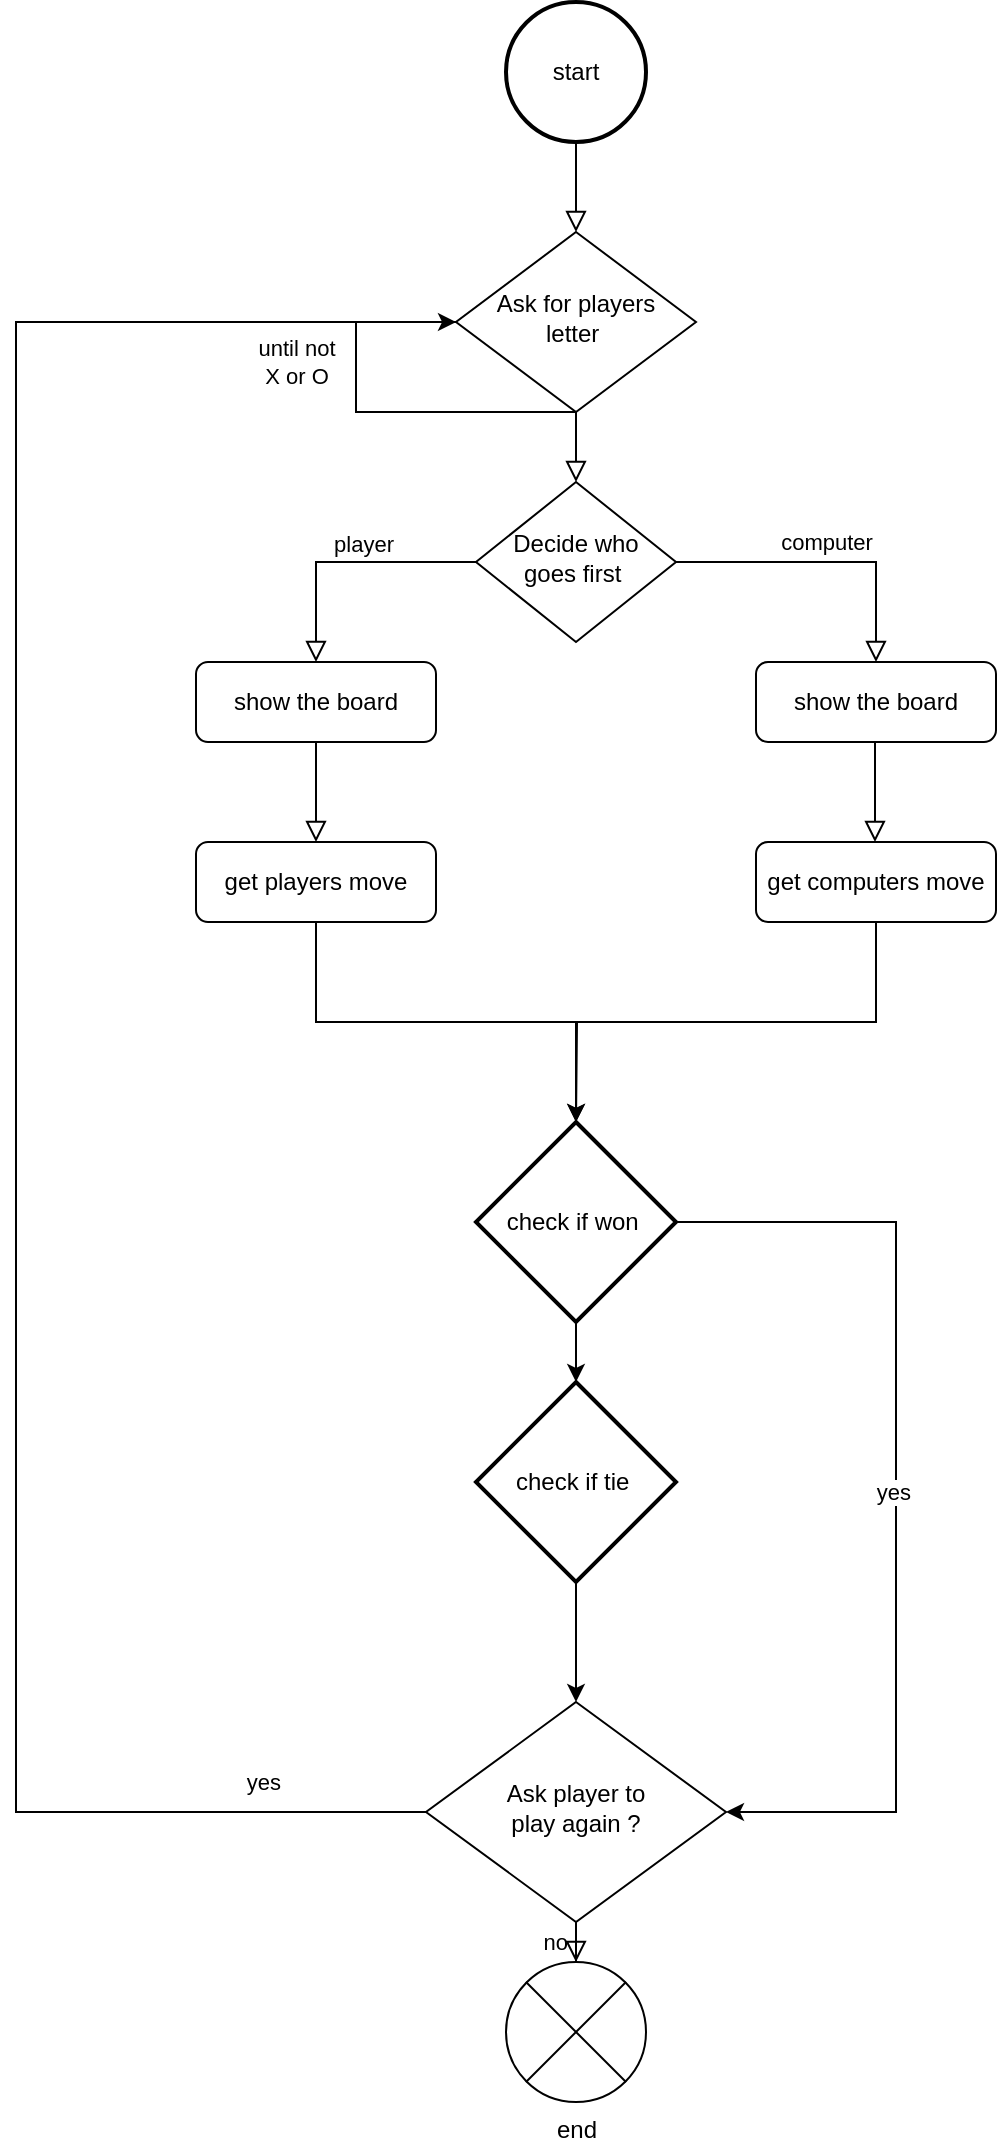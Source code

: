 <mxfile version="12.4.7" pages="2"><diagram id="C5RBs43oDa-KdzZeNtuy" name="Page-1"><mxGraphModel dx="786" dy="442" grid="1" gridSize="10" guides="1" tooltips="1" connect="1" arrows="1" fold="1" page="1" pageScale="1" pageWidth="827" pageHeight="1169" math="0" shadow="0"><root><mxCell id="WIyWlLk6GJQsqaUBKTNV-0"/><mxCell id="WIyWlLk6GJQsqaUBKTNV-1" parent="WIyWlLk6GJQsqaUBKTNV-0"/><mxCell id="WIyWlLk6GJQsqaUBKTNV-2" value="" style="rounded=0;html=1;jettySize=auto;orthogonalLoop=1;fontSize=11;endArrow=block;endFill=0;endSize=8;strokeWidth=1;shadow=0;labelBackgroundColor=none;edgeStyle=orthogonalEdgeStyle;exitX=0.5;exitY=1;exitDx=0;exitDy=0;exitPerimeter=0;" parent="WIyWlLk6GJQsqaUBKTNV-1" source="lDZWjXb-BybbWNUMHTIu-19" target="WIyWlLk6GJQsqaUBKTNV-6" edge="1"><mxGeometry relative="1" as="geometry"><mxPoint x="380" y="180" as="sourcePoint"/></mxGeometry></mxCell><mxCell id="WIyWlLk6GJQsqaUBKTNV-4" value="" style="rounded=0;html=1;jettySize=auto;orthogonalLoop=1;fontSize=11;endArrow=block;endFill=0;endSize=8;strokeWidth=1;shadow=0;labelBackgroundColor=none;edgeStyle=orthogonalEdgeStyle;" parent="WIyWlLk6GJQsqaUBKTNV-1" source="WIyWlLk6GJQsqaUBKTNV-6" target="WIyWlLk6GJQsqaUBKTNV-10" edge="1"><mxGeometry y="20" relative="1" as="geometry"><mxPoint as="offset"/></mxGeometry></mxCell><mxCell id="lDZWjXb-BybbWNUMHTIu-28" value="until not &lt;br&gt;X or O" style="edgeStyle=orthogonalEdgeStyle;rounded=0;orthogonalLoop=1;jettySize=auto;html=1;exitX=0.5;exitY=1;exitDx=0;exitDy=0;" edge="1" parent="WIyWlLk6GJQsqaUBKTNV-1" source="WIyWlLk6GJQsqaUBKTNV-6"><mxGeometry x="-0.016" y="-36" relative="1" as="geometry"><mxPoint x="330" y="270" as="targetPoint"/><Array as="points"><mxPoint x="270" y="315"/><mxPoint x="270" y="270"/><mxPoint x="380" y="270"/></Array><mxPoint x="-30" y="-16" as="offset"/></mxGeometry></mxCell><mxCell id="WIyWlLk6GJQsqaUBKTNV-6" value="Ask for players letter&amp;nbsp;" style="rhombus;whiteSpace=wrap;html=1;shadow=0;fontFamily=Helvetica;fontSize=12;align=center;strokeWidth=1;spacing=6;spacingTop=-4;" parent="WIyWlLk6GJQsqaUBKTNV-1" vertex="1"><mxGeometry x="320" y="225" width="120" height="90" as="geometry"/></mxCell><mxCell id="WIyWlLk6GJQsqaUBKTNV-8" value="player" style="rounded=0;html=1;jettySize=auto;orthogonalLoop=1;fontSize=11;endArrow=block;endFill=0;endSize=8;strokeWidth=1;shadow=0;labelBackgroundColor=none;edgeStyle=orthogonalEdgeStyle;labelPosition=left;verticalLabelPosition=top;align=right;verticalAlign=bottom;" parent="WIyWlLk6GJQsqaUBKTNV-1" source="WIyWlLk6GJQsqaUBKTNV-10" target="WIyWlLk6GJQsqaUBKTNV-11" edge="1"><mxGeometry x="-0.385" relative="1" as="geometry"><mxPoint as="offset"/></mxGeometry></mxCell><mxCell id="WIyWlLk6GJQsqaUBKTNV-9" value="computer" style="edgeStyle=orthogonalEdgeStyle;rounded=0;html=1;jettySize=auto;orthogonalLoop=1;fontSize=11;endArrow=block;endFill=0;endSize=8;strokeWidth=1;shadow=0;labelBackgroundColor=none;" parent="WIyWlLk6GJQsqaUBKTNV-1" source="WIyWlLk6GJQsqaUBKTNV-10" target="WIyWlLk6GJQsqaUBKTNV-12" edge="1"><mxGeometry y="10" relative="1" as="geometry"><mxPoint as="offset"/></mxGeometry></mxCell><mxCell id="WIyWlLk6GJQsqaUBKTNV-10" value="Decide who goes first&amp;nbsp;" style="rhombus;whiteSpace=wrap;html=1;shadow=0;fontFamily=Helvetica;fontSize=12;align=center;strokeWidth=1;spacing=6;spacingTop=-4;" parent="WIyWlLk6GJQsqaUBKTNV-1" vertex="1"><mxGeometry x="330" y="350" width="100" height="80" as="geometry"/></mxCell><mxCell id="WIyWlLk6GJQsqaUBKTNV-11" value="show the board" style="rounded=1;whiteSpace=wrap;html=1;fontSize=12;glass=0;strokeWidth=1;shadow=0;" parent="WIyWlLk6GJQsqaUBKTNV-1" vertex="1"><mxGeometry x="190" y="440" width="120" height="40" as="geometry"/></mxCell><mxCell id="WIyWlLk6GJQsqaUBKTNV-12" value="show the board" style="rounded=1;whiteSpace=wrap;html=1;fontSize=12;glass=0;strokeWidth=1;shadow=0;" parent="WIyWlLk6GJQsqaUBKTNV-1" vertex="1"><mxGeometry x="470" y="440" width="120" height="40" as="geometry"/></mxCell><mxCell id="lDZWjXb-BybbWNUMHTIu-3" value="" style="rounded=0;html=1;jettySize=auto;orthogonalLoop=1;fontSize=11;endArrow=block;endFill=0;endSize=8;strokeWidth=1;shadow=0;labelBackgroundColor=none;edgeStyle=orthogonalEdgeStyle;labelPosition=left;verticalLabelPosition=top;align=right;verticalAlign=bottom;" edge="1" parent="WIyWlLk6GJQsqaUBKTNV-1" source="WIyWlLk6GJQsqaUBKTNV-11"><mxGeometry x="-0.385" relative="1" as="geometry"><mxPoint as="offset"/><mxPoint x="330" y="570" as="sourcePoint"/><mxPoint x="250" y="530" as="targetPoint"/></mxGeometry></mxCell><mxCell id="lDZWjXb-BybbWNUMHTIu-4" value="" style="rounded=0;html=1;jettySize=auto;orthogonalLoop=1;fontSize=11;endArrow=block;endFill=0;endSize=8;strokeWidth=1;shadow=0;labelBackgroundColor=none;edgeStyle=orthogonalEdgeStyle;labelPosition=left;verticalLabelPosition=top;align=right;verticalAlign=bottom;" edge="1" parent="WIyWlLk6GJQsqaUBKTNV-1"><mxGeometry x="-0.385" relative="1" as="geometry"><mxPoint as="offset"/><mxPoint x="529.5" y="480" as="sourcePoint"/><mxPoint x="529.5" y="530" as="targetPoint"/></mxGeometry></mxCell><mxCell id="lDZWjXb-BybbWNUMHTIu-30" style="edgeStyle=orthogonalEdgeStyle;rounded=0;orthogonalLoop=1;jettySize=auto;html=1;exitX=0.5;exitY=1;exitDx=0;exitDy=0;entryX=0.5;entryY=0;entryDx=0;entryDy=0;entryPerimeter=0;" edge="1" parent="WIyWlLk6GJQsqaUBKTNV-1" source="lDZWjXb-BybbWNUMHTIu-5" target="lDZWjXb-BybbWNUMHTIu-29"><mxGeometry relative="1" as="geometry"/></mxCell><mxCell id="lDZWjXb-BybbWNUMHTIu-5" value="get players move" style="rounded=1;whiteSpace=wrap;html=1;fontSize=12;glass=0;strokeWidth=1;shadow=0;" vertex="1" parent="WIyWlLk6GJQsqaUBKTNV-1"><mxGeometry x="190" y="530" width="120" height="40" as="geometry"/></mxCell><mxCell id="lDZWjXb-BybbWNUMHTIu-31" style="edgeStyle=orthogonalEdgeStyle;rounded=0;orthogonalLoop=1;jettySize=auto;html=1;exitX=0.5;exitY=1;exitDx=0;exitDy=0;" edge="1" parent="WIyWlLk6GJQsqaUBKTNV-1" source="lDZWjXb-BybbWNUMHTIu-6"><mxGeometry relative="1" as="geometry"><mxPoint x="380" y="670" as="targetPoint"/></mxGeometry></mxCell><mxCell id="lDZWjXb-BybbWNUMHTIu-6" value="get computers move" style="rounded=1;whiteSpace=wrap;html=1;fontSize=12;glass=0;strokeWidth=1;shadow=0;" vertex="1" parent="WIyWlLk6GJQsqaUBKTNV-1"><mxGeometry x="470" y="530" width="120" height="40" as="geometry"/></mxCell><mxCell id="lDZWjXb-BybbWNUMHTIu-17" value="no&amp;nbsp;" style="rounded=0;html=1;jettySize=auto;orthogonalLoop=1;fontSize=11;endArrow=block;endFill=0;endSize=8;strokeWidth=1;shadow=0;labelBackgroundColor=none;edgeStyle=orthogonalEdgeStyle;labelPosition=left;verticalLabelPosition=top;align=right;verticalAlign=bottom;exitX=0.5;exitY=1;exitDx=0;exitDy=0;" edge="1" parent="WIyWlLk6GJQsqaUBKTNV-1" source="lDZWjXb-BybbWNUMHTIu-20" target="lDZWjXb-BybbWNUMHTIu-18"><mxGeometry x="-0.385" relative="1" as="geometry"><mxPoint as="offset"/><mxPoint x="240" y="1029" as="sourcePoint"/><mxPoint x="240" y="1079" as="targetPoint"/></mxGeometry></mxCell><mxCell id="lDZWjXb-BybbWNUMHTIu-18" value="end" style="verticalLabelPosition=bottom;verticalAlign=top;html=1;shape=mxgraph.flowchart.or;" vertex="1" parent="WIyWlLk6GJQsqaUBKTNV-1"><mxGeometry x="345" y="1090" width="70" height="70" as="geometry"/></mxCell><mxCell id="lDZWjXb-BybbWNUMHTIu-19" value="start" style="strokeWidth=2;html=1;shape=mxgraph.flowchart.start_2;whiteSpace=wrap;align=center;" vertex="1" parent="WIyWlLk6GJQsqaUBKTNV-1"><mxGeometry x="345" y="110" width="70" height="70" as="geometry"/></mxCell><mxCell id="lDZWjXb-BybbWNUMHTIu-27" value="yes&amp;nbsp;" style="edgeStyle=orthogonalEdgeStyle;rounded=0;orthogonalLoop=1;jettySize=auto;html=1;exitX=0;exitY=0.5;exitDx=0;exitDy=0;" edge="1" parent="WIyWlLk6GJQsqaUBKTNV-1" source="lDZWjXb-BybbWNUMHTIu-20"><mxGeometry x="-0.863" y="-15" relative="1" as="geometry"><mxPoint x="320" y="270" as="targetPoint"/><Array as="points"><mxPoint x="100" y="1015"/><mxPoint x="100" y="270"/></Array><mxPoint as="offset"/></mxGeometry></mxCell><mxCell id="lDZWjXb-BybbWNUMHTIu-20" value="Ask player to &lt;br&gt;play again ?" style="rhombus;whiteSpace=wrap;html=1;shadow=0;fontFamily=Helvetica;fontSize=12;align=center;strokeWidth=1;spacing=6;spacingTop=-4;" vertex="1" parent="WIyWlLk6GJQsqaUBKTNV-1"><mxGeometry x="305" y="960" width="150" height="110" as="geometry"/></mxCell><mxCell id="lDZWjXb-BybbWNUMHTIu-37" style="edgeStyle=orthogonalEdgeStyle;rounded=0;orthogonalLoop=1;jettySize=auto;html=1;exitX=0.5;exitY=1;exitDx=0;exitDy=0;exitPerimeter=0;entryX=0.5;entryY=0;entryDx=0;entryDy=0;entryPerimeter=0;" edge="1" parent="WIyWlLk6GJQsqaUBKTNV-1" source="lDZWjXb-BybbWNUMHTIu-29" target="lDZWjXb-BybbWNUMHTIu-32"><mxGeometry relative="1" as="geometry"/></mxCell><mxCell id="lDZWjXb-BybbWNUMHTIu-41" value="yes&amp;nbsp;" style="edgeStyle=orthogonalEdgeStyle;rounded=0;orthogonalLoop=1;jettySize=auto;html=1;exitX=1;exitY=0.5;exitDx=0;exitDy=0;exitPerimeter=0;entryX=1;entryY=0.5;entryDx=0;entryDy=0;" edge="1" parent="WIyWlLk6GJQsqaUBKTNV-1" source="lDZWjXb-BybbWNUMHTIu-29" target="lDZWjXb-BybbWNUMHTIu-20"><mxGeometry relative="1" as="geometry"><Array as="points"><mxPoint x="540" y="720"/><mxPoint x="540" y="1015"/></Array></mxGeometry></mxCell><mxCell id="lDZWjXb-BybbWNUMHTIu-29" value="check if won&amp;nbsp;" style="strokeWidth=2;html=1;shape=mxgraph.flowchart.decision;whiteSpace=wrap;align=center;" vertex="1" parent="WIyWlLk6GJQsqaUBKTNV-1"><mxGeometry x="330" y="670" width="100" height="100" as="geometry"/></mxCell><mxCell id="lDZWjXb-BybbWNUMHTIu-38" style="edgeStyle=orthogonalEdgeStyle;rounded=0;orthogonalLoop=1;jettySize=auto;html=1;exitX=0.5;exitY=1;exitDx=0;exitDy=0;exitPerimeter=0;entryX=0.5;entryY=0;entryDx=0;entryDy=0;" edge="1" parent="WIyWlLk6GJQsqaUBKTNV-1" source="lDZWjXb-BybbWNUMHTIu-32" target="lDZWjXb-BybbWNUMHTIu-20"><mxGeometry relative="1" as="geometry"/></mxCell><mxCell id="lDZWjXb-BybbWNUMHTIu-32" value="check if tie&amp;nbsp;" style="strokeWidth=2;html=1;shape=mxgraph.flowchart.decision;whiteSpace=wrap;align=center;" vertex="1" parent="WIyWlLk6GJQsqaUBKTNV-1"><mxGeometry x="330" y="800" width="100" height="100" as="geometry"/></mxCell></root></mxGraphModel></diagram><diagram id="3WuUnWHwP273LHk-gY3x" name="Page-2"><mxGraphModel dx="1310" dy="737" grid="1" gridSize="10" guides="1" tooltips="1" connect="1" arrows="1" fold="1" page="1" pageScale="1" pageWidth="850" pageHeight="1100" math="0" shadow="0"><root><mxCell id="qS6D0b1IJG6g077Gj8W1-0"/><mxCell id="qS6D0b1IJG6g077Gj8W1-1" parent="qS6D0b1IJG6g077Gj8W1-0"/><mxCell id="qS6D0b1IJG6g077Gj8W1-2" value="" style="endArrow=none;dashed=1;html=1;" edge="1" parent="qS6D0b1IJG6g077Gj8W1-1" source="gnySxpqTvjyQMmJb-Cm0-1" target="qS6D0b1IJG6g077Gj8W1-3"><mxGeometry width="50" height="50" relative="1" as="geometry"><mxPoint x="70" y="560" as="sourcePoint"/><mxPoint x="70" y="100" as="targetPoint"/></mxGeometry></mxCell><mxCell id="qS6D0b1IJG6g077Gj8W1-3" value="Tic Tac Toe Game" style="rounded=0;whiteSpace=wrap;html=1;" vertex="1" parent="qS6D0b1IJG6g077Gj8W1-1"><mxGeometry x="10" y="40" width="120" height="60" as="geometry"/></mxCell><mxCell id="qS6D0b1IJG6g077Gj8W1-4" value="" style="endArrow=none;dashed=1;html=1;" edge="1" parent="qS6D0b1IJG6g077Gj8W1-1" target="qS6D0b1IJG6g077Gj8W1-5" source="gnySxpqTvjyQMmJb-Cm0-4"><mxGeometry width="50" height="50" relative="1" as="geometry"><mxPoint x="360" y="560" as="sourcePoint"/><mxPoint x="360" y="140" as="targetPoint"/></mxGeometry></mxCell><mxCell id="qS6D0b1IJG6g077Gj8W1-5" value="get player/ computer move" style="rounded=0;whiteSpace=wrap;html=1;" vertex="1" parent="qS6D0b1IJG6g077Gj8W1-1"><mxGeometry x="300" y="80" width="120" height="60" as="geometry"/></mxCell><mxCell id="qS6D0b1IJG6g077Gj8W1-6" value="" style="endArrow=none;dashed=1;html=1;" edge="1" parent="qS6D0b1IJG6g077Gj8W1-1" target="qS6D0b1IJG6g077Gj8W1-7" source="gnySxpqTvjyQMmJb-Cm0-6"><mxGeometry width="50" height="50" relative="1" as="geometry"><mxPoint x="640" y="560" as="sourcePoint"/><mxPoint x="640" y="180" as="targetPoint"/></mxGeometry></mxCell><mxCell id="qS6D0b1IJG6g077Gj8W1-7" value="makemove" style="rounded=0;whiteSpace=wrap;html=1;" vertex="1" parent="qS6D0b1IJG6g077Gj8W1-1"><mxGeometry x="580" y="120" width="120" height="60" as="geometry"/></mxCell><mxCell id="gnySxpqTvjyQMmJb-Cm0-1" value="" style="rounded=1;whiteSpace=wrap;html=1;align=right;direction=south;fillColor=#dae8fc;strokeColor=#6c8ebf;" vertex="1" parent="qS6D0b1IJG6g077Gj8W1-1"><mxGeometry x="55" y="200" width="30" height="120" as="geometry"/></mxCell><mxCell id="gnySxpqTvjyQMmJb-Cm0-2" value="" style="endArrow=none;dashed=1;html=1;" edge="1" parent="qS6D0b1IJG6g077Gj8W1-1" target="gnySxpqTvjyQMmJb-Cm0-1"><mxGeometry width="50" height="50" relative="1" as="geometry"><mxPoint x="70" y="560" as="sourcePoint"/><mxPoint x="70" y="100" as="targetPoint"/></mxGeometry></mxCell><mxCell id="gnySxpqTvjyQMmJb-Cm0-3" value="" style="endArrow=classic;html=1;" edge="1" parent="qS6D0b1IJG6g077Gj8W1-1"><mxGeometry width="50" height="50" relative="1" as="geometry"><mxPoint x="85" y="210" as="sourcePoint"/><mxPoint x="360" y="210" as="targetPoint"/></mxGeometry></mxCell><mxCell id="gnySxpqTvjyQMmJb-Cm0-4" value="" style="rounded=1;whiteSpace=wrap;html=1;align=right;direction=south;fillColor=#dae8fc;strokeColor=#6c8ebf;" vertex="1" parent="qS6D0b1IJG6g077Gj8W1-1"><mxGeometry x="345" y="240" width="30" height="120" as="geometry"/></mxCell><mxCell id="gnySxpqTvjyQMmJb-Cm0-5" value="" style="endArrow=none;dashed=1;html=1;" edge="1" parent="qS6D0b1IJG6g077Gj8W1-1" target="gnySxpqTvjyQMmJb-Cm0-4"><mxGeometry width="50" height="50" relative="1" as="geometry"><mxPoint x="360" y="560" as="sourcePoint"/><mxPoint x="360" y="140" as="targetPoint"/></mxGeometry></mxCell><mxCell id="gnySxpqTvjyQMmJb-Cm0-6" value="" style="rounded=1;whiteSpace=wrap;html=1;align=right;direction=south;fillColor=#dae8fc;strokeColor=#6c8ebf;" vertex="1" parent="qS6D0b1IJG6g077Gj8W1-1"><mxGeometry x="625" y="280" width="30" height="120" as="geometry"/></mxCell><mxCell id="gnySxpqTvjyQMmJb-Cm0-7" value="" style="endArrow=none;dashed=1;html=1;" edge="1" parent="qS6D0b1IJG6g077Gj8W1-1" target="gnySxpqTvjyQMmJb-Cm0-6"><mxGeometry width="50" height="50" relative="1" as="geometry"><mxPoint x="640" y="560" as="sourcePoint"/><mxPoint x="640" y="180" as="targetPoint"/></mxGeometry></mxCell><mxCell id="gnySxpqTvjyQMmJb-Cm0-8" value="getPlayerMove()&lt;br&gt;&lt;br&gt;getComputerMove()" style="endArrow=classic;html=1;" edge="1" parent="qS6D0b1IJG6g077Gj8W1-1"><mxGeometry width="50" height="50" relative="1" as="geometry"><mxPoint x="375" y="250" as="sourcePoint"/><mxPoint x="640" y="250" as="targetPoint"/></mxGeometry></mxCell><mxCell id="gnySxpqTvjyQMmJb-Cm0-9" value="message" style="endArrow=classic;html=1;" edge="1" parent="qS6D0b1IJG6g077Gj8W1-1"><mxGeometry width="50" height="50" relative="1" as="geometry"><mxPoint x="360" y="500" as="sourcePoint"/><mxPoint x="70" y="500" as="targetPoint"/></mxGeometry></mxCell><mxCell id="gnySxpqTvjyQMmJb-Cm0-10" value="Winner/ Tie" style="endArrow=classic;html=1;" edge="1" parent="qS6D0b1IJG6g077Gj8W1-1"><mxGeometry width="50" height="50" relative="1" as="geometry"><mxPoint x="920" y="460" as="sourcePoint"/><mxPoint x="640" y="460" as="targetPoint"/></mxGeometry></mxCell><mxCell id="gnySxpqTvjyQMmJb-Cm0-11" value="" style="endArrow=none;dashed=1;html=1;" edge="1" parent="qS6D0b1IJG6g077Gj8W1-1" source="gnySxpqTvjyQMmJb-Cm0-13" target="gnySxpqTvjyQMmJb-Cm0-12"><mxGeometry width="50" height="50" relative="1" as="geometry"><mxPoint x="920" y="600" as="sourcePoint"/><mxPoint x="920" y="220" as="targetPoint"/></mxGeometry></mxCell><mxCell id="gnySxpqTvjyQMmJb-Cm0-12" value="drawboard" style="rounded=0;whiteSpace=wrap;html=1;" vertex="1" parent="qS6D0b1IJG6g077Gj8W1-1"><mxGeometry x="860" y="160" width="120" height="60" as="geometry"/></mxCell><mxCell id="gnySxpqTvjyQMmJb-Cm0-13" value="" style="rounded=1;whiteSpace=wrap;html=1;align=right;direction=south;fillColor=#dae8fc;strokeColor=#6c8ebf;" vertex="1" parent="qS6D0b1IJG6g077Gj8W1-1"><mxGeometry x="905" y="320" width="30" height="120" as="geometry"/></mxCell><mxCell id="gnySxpqTvjyQMmJb-Cm0-14" value="makemove()" style="endArrow=classic;html=1;" edge="1" parent="qS6D0b1IJG6g077Gj8W1-1"><mxGeometry width="50" height="50" relative="1" as="geometry"><mxPoint x="655" y="290.0" as="sourcePoint"/><mxPoint x="920" y="290.0" as="targetPoint"/></mxGeometry></mxCell><mxCell id="gnySxpqTvjyQMmJb-Cm0-15" value="" style="endArrow=none;dashed=1;html=1;" edge="1" parent="qS6D0b1IJG6g077Gj8W1-1"><mxGeometry width="50" height="50" relative="1" as="geometry"><mxPoint x="919" y="560" as="sourcePoint"/><mxPoint x="919.17" y="440" as="targetPoint"/></mxGeometry></mxCell><mxCell id="gnySxpqTvjyQMmJb-Cm0-16" value="drawboard()" style="endArrow=classic;html=1;" edge="1" parent="qS6D0b1IJG6g077Gj8W1-1"><mxGeometry width="50" height="50" relative="1" as="geometry"><mxPoint x="900" y="350" as="sourcePoint"/><mxPoint x="380" y="350" as="targetPoint"/></mxGeometry></mxCell><mxCell id="gnySxpqTvjyQMmJb-Cm0-17" value="drawboard()" style="endArrow=classic;html=1;" edge="1" parent="qS6D0b1IJG6g077Gj8W1-1"><mxGeometry width="50" height="50" relative="1" as="geometry"><mxPoint x="640" y="480" as="sourcePoint"/><mxPoint x="360" y="480" as="targetPoint"/></mxGeometry></mxCell></root></mxGraphModel></diagram></mxfile>